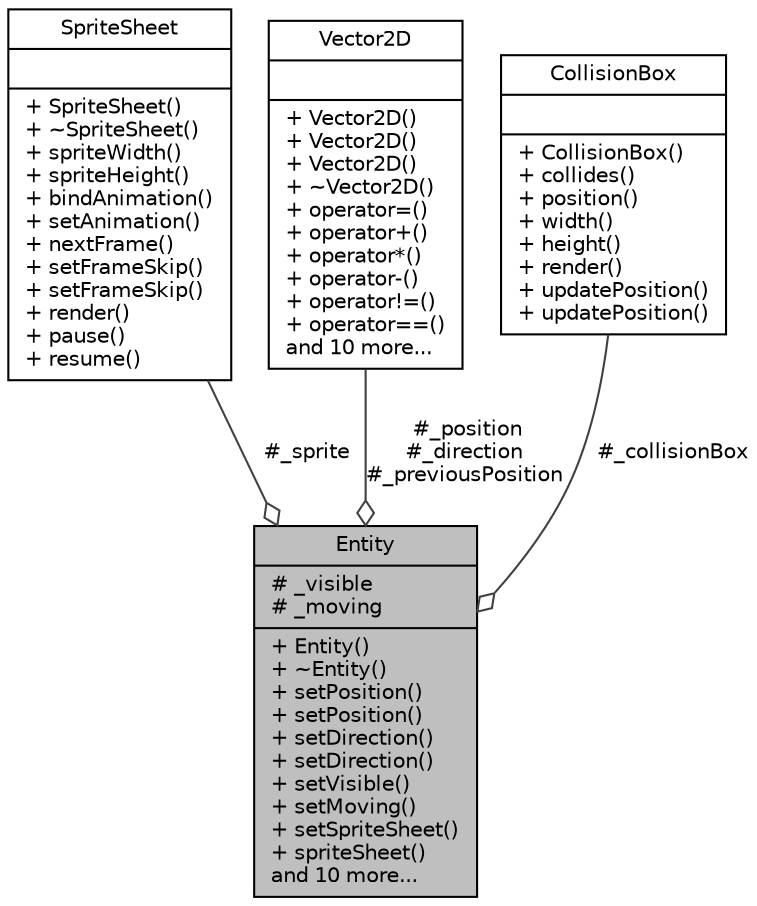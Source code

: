 digraph "Entity"
{
  edge [fontname="Helvetica",fontsize="10",labelfontname="Helvetica",labelfontsize="10"];
  node [fontname="Helvetica",fontsize="10",shape=record];
  Node1 [label="{Entity\n|# _visible\l# _moving\l|+ Entity()\l+ ~Entity()\l+ setPosition()\l+ setPosition()\l+ setDirection()\l+ setDirection()\l+ setVisible()\l+ setMoving()\l+ setSpriteSheet()\l+ spriteSheet()\land 10 more...\l}",height=0.2,width=0.4,color="black", fillcolor="grey75", style="filled" fontcolor="black"];
  Node2 -> Node1 [color="grey25",fontsize="10",style="solid",label=" #_sprite" ,arrowhead="odiamond",fontname="Helvetica"];
  Node2 [label="{SpriteSheet\n||+ SpriteSheet()\l+ ~SpriteSheet()\l+ spriteWidth()\l+ spriteHeight()\l+ bindAnimation()\l+ setAnimation()\l+ nextFrame()\l+ setFrameSkip()\l+ setFrameSkip()\l+ render()\l+ pause()\l+ resume()\l}",height=0.2,width=0.4,color="black", fillcolor="white", style="filled",URL="$class_sprite_sheet.html"];
  Node3 -> Node1 [color="grey25",fontsize="10",style="solid",label=" #_position\n#_direction\n#_previousPosition" ,arrowhead="odiamond",fontname="Helvetica"];
  Node3 [label="{Vector2D\n||+ Vector2D()\l+ Vector2D()\l+ Vector2D()\l+ ~Vector2D()\l+ operator=()\l+ operator+()\l+ operator*()\l+ operator-()\l+ operator!=()\l+ operator==()\land 10 more...\l}",height=0.2,width=0.4,color="black", fillcolor="white", style="filled",URL="$class_vector2_d.html"];
  Node4 -> Node1 [color="grey25",fontsize="10",style="solid",label=" #_collisionBox" ,arrowhead="odiamond",fontname="Helvetica"];
  Node4 [label="{CollisionBox\n||+ CollisionBox()\l+ collides()\l+ position()\l+ width()\l+ height()\l+ render()\l+ updatePosition()\l+ updatePosition()\l}",height=0.2,width=0.4,color="black", fillcolor="white", style="filled",URL="$class_collision_box.html"];
}
